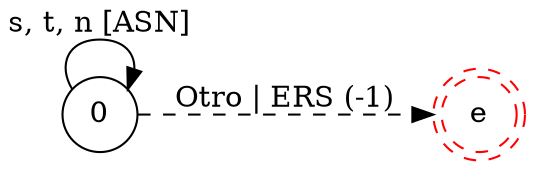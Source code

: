 digraph DFA {
    rankdir = LR;
    node [shape = circle;];
    eG [shape = doublecircle;style = dashed;color = red;label = "e";];
    
    0 -> 0 [label = "s, t, n [ASN]";];
    0 -> eG [label = "Otro | ERS (-1)"; style = dashed;];
}